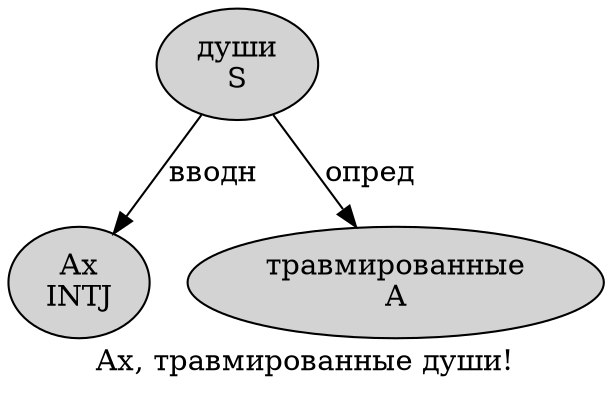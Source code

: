 digraph SENTENCE_3076 {
	graph [label="Ах, травмированные души!"]
	node [style=filled]
		0 [label="Ах
INTJ" color="" fillcolor=lightgray penwidth=1 shape=ellipse]
		2 [label="травмированные
A" color="" fillcolor=lightgray penwidth=1 shape=ellipse]
		3 [label="души
S" color="" fillcolor=lightgray penwidth=1 shape=ellipse]
			3 -> 0 [label="вводн"]
			3 -> 2 [label="опред"]
}